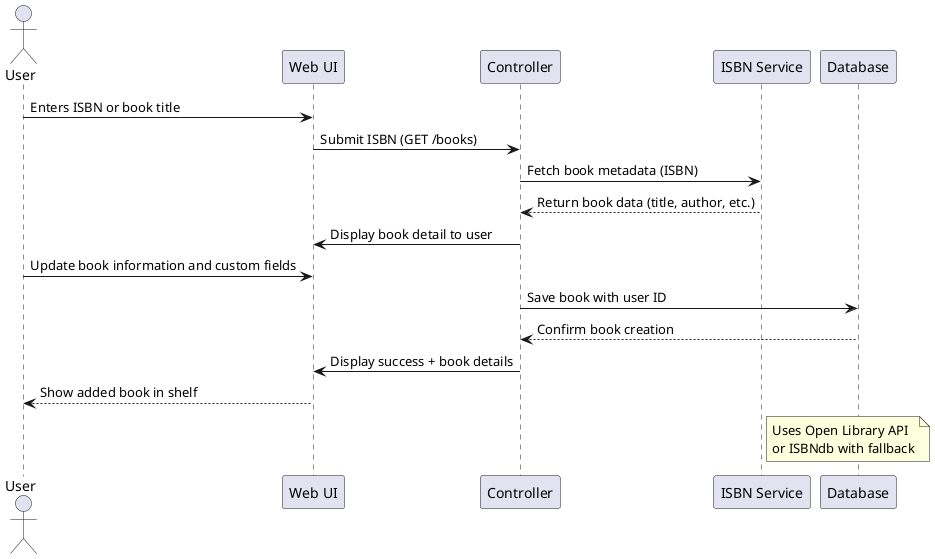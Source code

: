 @startuml Add_Book_via_ISBN_Sequence

actor User
participant "Web UI" as UI
participant "Controller" as Controller
participant "ISBN Service" as ISBNService
participant "Database" as DB

User -> UI: Enters ISBN or book title
UI -> Controller: Submit ISBN (GET /books)
Controller -> ISBNService: Fetch book metadata (ISBN)
ISBNService --> Controller: Return book data (title, author, etc.)
Controller -> UI: Display book detail to user
User -> UI: Update book information and custom fields
Controller -> DB: Save book with user ID
DB --> Controller: Confirm book creation
Controller -> UI: Display success + book details
UI --> User: Show added book in shelf

note right of ISBNService
  Uses Open Library API
  or ISBNdb with fallback
end note
@enduml